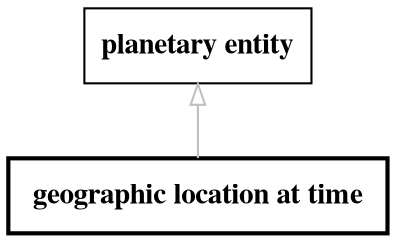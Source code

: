 // biolink model
digraph {
	graph [fontsize=32 penwidth=5]
	node [color=black fontname="times bold" shape=rectangle]
	edge [color=gray fontcolor=darkgray]
	"geographic location at time" [label=" geographic location at time " style=bold]
	"planetary entity" -> "geographic location at time" [label="" arrowtail=onormal dir=back]
}
